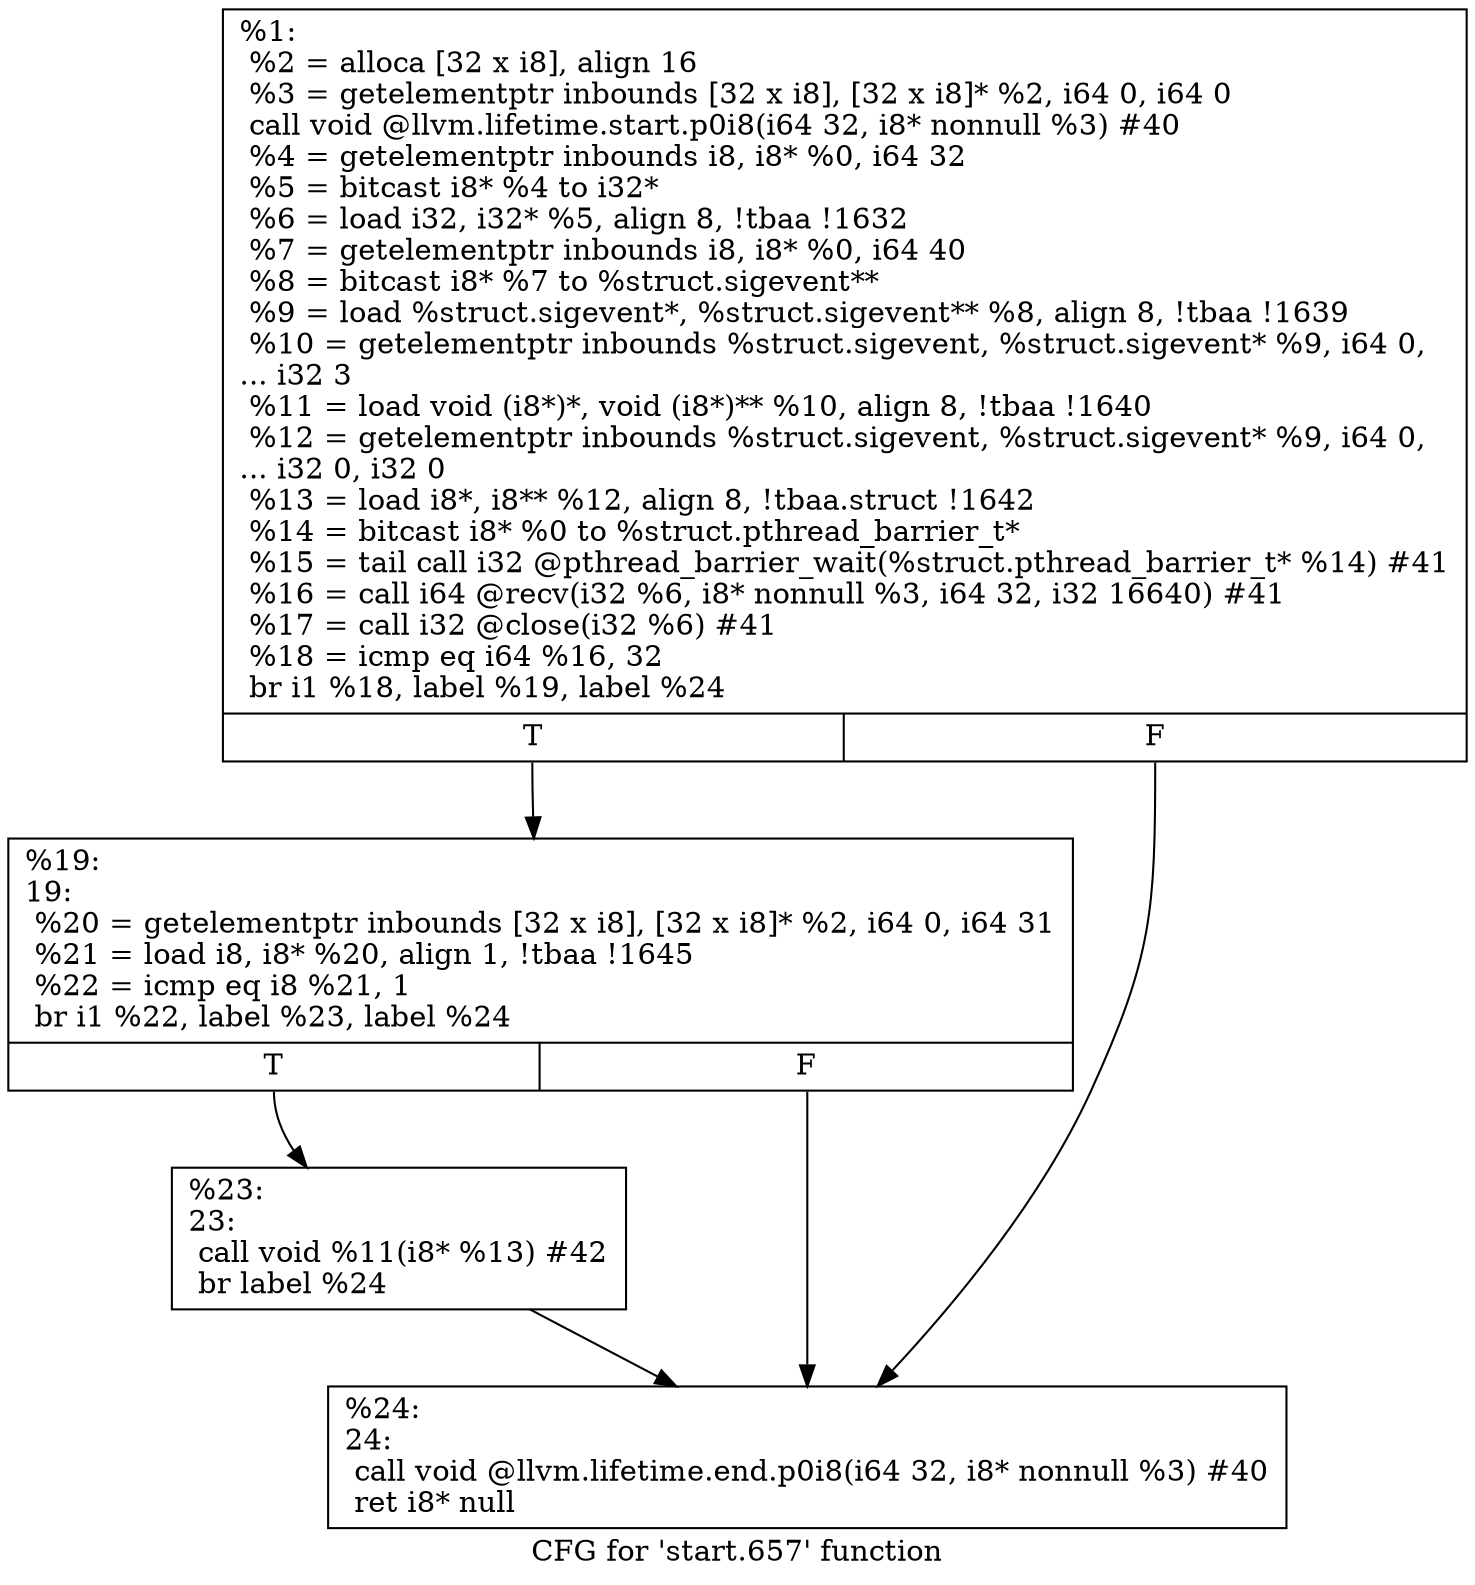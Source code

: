 digraph "CFG for 'start.657' function" {
	label="CFG for 'start.657' function";

	Node0x1e993b0 [shape=record,label="{%1:\l  %2 = alloca [32 x i8], align 16\l  %3 = getelementptr inbounds [32 x i8], [32 x i8]* %2, i64 0, i64 0\l  call void @llvm.lifetime.start.p0i8(i64 32, i8* nonnull %3) #40\l  %4 = getelementptr inbounds i8, i8* %0, i64 32\l  %5 = bitcast i8* %4 to i32*\l  %6 = load i32, i32* %5, align 8, !tbaa !1632\l  %7 = getelementptr inbounds i8, i8* %0, i64 40\l  %8 = bitcast i8* %7 to %struct.sigevent**\l  %9 = load %struct.sigevent*, %struct.sigevent** %8, align 8, !tbaa !1639\l  %10 = getelementptr inbounds %struct.sigevent, %struct.sigevent* %9, i64 0,\l... i32 3\l  %11 = load void (i8*)*, void (i8*)** %10, align 8, !tbaa !1640\l  %12 = getelementptr inbounds %struct.sigevent, %struct.sigevent* %9, i64 0,\l... i32 0, i32 0\l  %13 = load i8*, i8** %12, align 8, !tbaa.struct !1642\l  %14 = bitcast i8* %0 to %struct.pthread_barrier_t*\l  %15 = tail call i32 @pthread_barrier_wait(%struct.pthread_barrier_t* %14) #41\l  %16 = call i64 @recv(i32 %6, i8* nonnull %3, i64 32, i32 16640) #41\l  %17 = call i32 @close(i32 %6) #41\l  %18 = icmp eq i64 %16, 32\l  br i1 %18, label %19, label %24\l|{<s0>T|<s1>F}}"];
	Node0x1e993b0:s0 -> Node0x1e9bdd0;
	Node0x1e993b0:s1 -> Node0x1e9be70;
	Node0x1e9bdd0 [shape=record,label="{%19:\l19:                                               \l  %20 = getelementptr inbounds [32 x i8], [32 x i8]* %2, i64 0, i64 31\l  %21 = load i8, i8* %20, align 1, !tbaa !1645\l  %22 = icmp eq i8 %21, 1\l  br i1 %22, label %23, label %24\l|{<s0>T|<s1>F}}"];
	Node0x1e9bdd0:s0 -> Node0x1e9be20;
	Node0x1e9bdd0:s1 -> Node0x1e9be70;
	Node0x1e9be20 [shape=record,label="{%23:\l23:                                               \l  call void %11(i8* %13) #42\l  br label %24\l}"];
	Node0x1e9be20 -> Node0x1e9be70;
	Node0x1e9be70 [shape=record,label="{%24:\l24:                                               \l  call void @llvm.lifetime.end.p0i8(i64 32, i8* nonnull %3) #40\l  ret i8* null\l}"];
}
